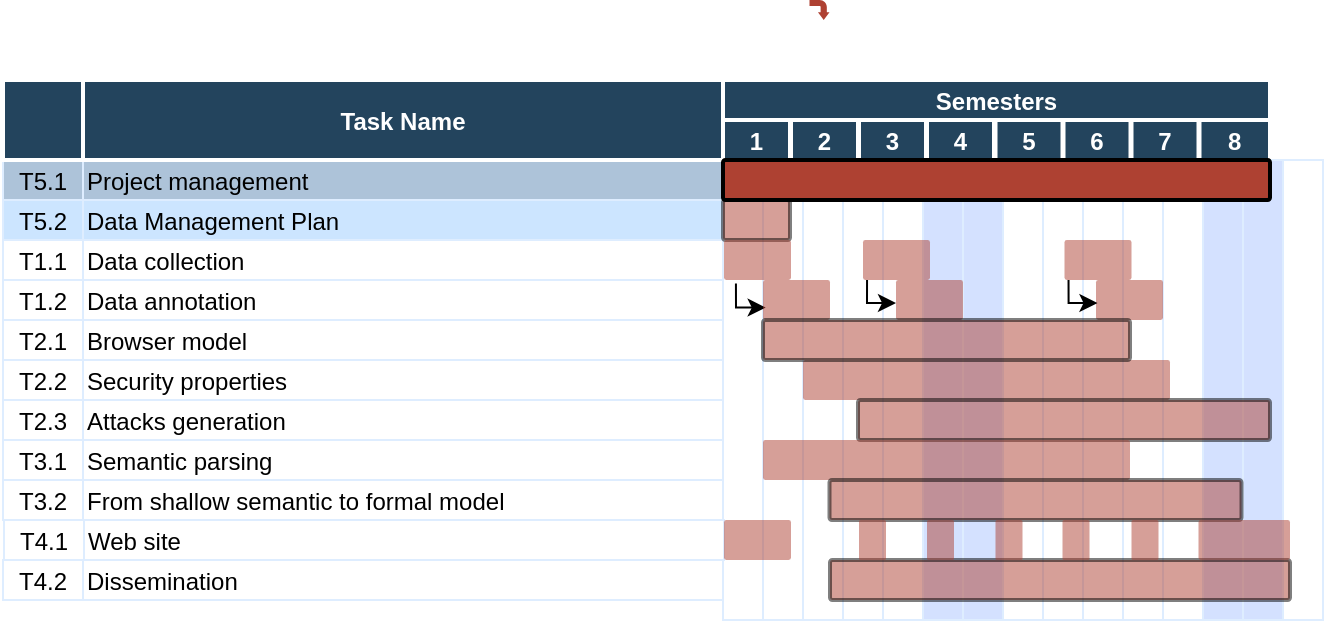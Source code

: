 <mxfile version="13.9.8" type="github">
  <diagram name="Page-1" id="8378b5f6-a2b2-b727-a746-972ab9d02e00">
    <mxGraphModel dx="716" dy="472" grid="1" gridSize="10" guides="1" tooltips="1" connect="0" arrows="1" fold="1" page="1" pageScale="1.5" pageWidth="1169" pageHeight="827" background="#ffffff" math="0" shadow="0">
      <root>
        <mxCell id="0" />
        <mxCell id="1" parent="0" />
        <mxCell id="BeNpnSTio6wCFOVDRi12-287" value="1" style="fillColor=#23445D;strokeColor=#FFFFFF;strokeWidth=2;fontColor=#FFFFFF;fontStyle=1" vertex="1" parent="1">
          <mxGeometry x="686.5" y="360" width="33.5" height="20" as="geometry" />
        </mxCell>
        <mxCell id="BeNpnSTio6wCFOVDRi12-283" value="6" style="fillColor=#23445D;strokeColor=#FFFFFF;strokeWidth=2;fontColor=#FFFFFF;fontStyle=1" vertex="1" parent="1">
          <mxGeometry x="856.75" y="360" width="33.5" height="20" as="geometry" />
        </mxCell>
        <mxCell id="BeNpnSTio6wCFOVDRi12-284" value="5" style="fillColor=#23445D;strokeColor=#FFFFFF;strokeWidth=2;fontColor=#FFFFFF;fontStyle=1" vertex="1" parent="1">
          <mxGeometry x="822.75" y="360" width="33.5" height="20" as="geometry" />
        </mxCell>
        <mxCell id="BeNpnSTio6wCFOVDRi12-285" value="8" style="fillColor=#23445D;strokeColor=#FFFFFF;strokeWidth=2;fontColor=#FFFFFF;fontStyle=1" vertex="1" parent="1">
          <mxGeometry x="924.75" y="360" width="35.25" height="20" as="geometry" />
        </mxCell>
        <mxCell id="BeNpnSTio6wCFOVDRi12-286" value="7" style="fillColor=#23445D;strokeColor=#FFFFFF;strokeWidth=2;fontColor=#FFFFFF;fontStyle=1" vertex="1" parent="1">
          <mxGeometry x="890.75" y="360" width="33.5" height="20" as="geometry" />
        </mxCell>
        <mxCell id="BeNpnSTio6wCFOVDRi12-280" value="2" style="fillColor=#23445D;strokeColor=#FFFFFF;strokeWidth=2;fontColor=#FFFFFF;fontStyle=1" vertex="1" parent="1">
          <mxGeometry x="720.5" y="360" width="33.5" height="20" as="geometry" />
        </mxCell>
        <mxCell id="BeNpnSTio6wCFOVDRi12-281" value="4" style="fillColor=#23445D;strokeColor=#FFFFFF;strokeWidth=2;fontColor=#FFFFFF;fontStyle=1" vertex="1" parent="1">
          <mxGeometry x="788.5" y="360" width="33.5" height="20" as="geometry" />
        </mxCell>
        <mxCell id="BeNpnSTio6wCFOVDRi12-282" value="3" style="fillColor=#23445D;strokeColor=#FFFFFF;strokeWidth=2;fontColor=#FFFFFF;fontStyle=1" vertex="1" parent="1">
          <mxGeometry x="754.5" y="360" width="33.5" height="20" as="geometry" />
        </mxCell>
        <mxCell id="63" value="T5.1" style="strokeColor=#DEEDFF;fillColor=#ADC3D9" parent="1" vertex="1">
          <mxGeometry x="326.5" y="380" width="40" height="20" as="geometry" />
        </mxCell>
        <mxCell id="64" value="Project management" style="align=left;strokeColor=#DEEDFF;fillColor=#ADC3D9" parent="1" vertex="1">
          <mxGeometry x="366.5" y="380" width="320" height="20" as="geometry" />
        </mxCell>
        <mxCell id="68" value="" style="strokeColor=#DEEDFF" parent="1" vertex="1">
          <mxGeometry x="686.5" y="380" width="20" height="230" as="geometry" />
        </mxCell>
        <mxCell id="69" value="T5.2" style="strokeColor=#DEEDFF;fillColor=#CCE5FF" parent="1" vertex="1">
          <mxGeometry x="326.5" y="400.0" width="40" height="20" as="geometry" />
        </mxCell>
        <mxCell id="70" value="Data Management Plan" style="align=left;strokeColor=#DEEDFF;fillColor=#CCE5FF" parent="1" vertex="1">
          <mxGeometry x="366.5" y="400.0" width="320.0" height="20" as="geometry" />
        </mxCell>
        <mxCell id="74" value="T1.1" style="strokeColor=#DEEDFF" parent="1" vertex="1">
          <mxGeometry x="326.5" y="420.0" width="40" height="20" as="geometry" />
        </mxCell>
        <mxCell id="75" value="Data collection" style="align=left;strokeColor=#DEEDFF" parent="1" vertex="1">
          <mxGeometry x="366.5" y="420.0" width="320.0" height="20.0" as="geometry" />
        </mxCell>
        <mxCell id="79" value="T1.2" style="strokeColor=#DEEDFF" parent="1" vertex="1">
          <mxGeometry x="326.5" y="440.0" width="40" height="20" as="geometry" />
        </mxCell>
        <mxCell id="80" value="Data annotation" style="align=left;strokeColor=#DEEDFF" parent="1" vertex="1">
          <mxGeometry x="366.5" y="440.0" width="320" height="20" as="geometry" />
        </mxCell>
        <mxCell id="84" value="T2.1" style="strokeColor=#DEEDFF" parent="1" vertex="1">
          <mxGeometry x="326.5" y="460.0" width="40" height="20" as="geometry" />
        </mxCell>
        <mxCell id="85" value="Browser model" style="align=left;strokeColor=#DEEDFF" parent="1" vertex="1">
          <mxGeometry x="366.5" y="460.0" width="320.0" height="20" as="geometry" />
        </mxCell>
        <mxCell id="89" value="T2.2" style="strokeColor=#DEEDFF" parent="1" vertex="1">
          <mxGeometry x="326.5" y="480.0" width="40" height="20" as="geometry" />
        </mxCell>
        <mxCell id="90" value="Security properties" style="align=left;strokeColor=#DEEDFF" parent="1" vertex="1">
          <mxGeometry x="366.5" y="480.0" width="320.0" height="20" as="geometry" />
        </mxCell>
        <mxCell id="94" value="T2.3" style="strokeColor=#DEEDFF" parent="1" vertex="1">
          <mxGeometry x="326.5" y="500.0" width="40" height="20" as="geometry" />
        </mxCell>
        <mxCell id="95" value="Attacks generation" style="align=left;strokeColor=#DEEDFF" parent="1" vertex="1">
          <mxGeometry x="366.5" y="500.0" width="320.0" height="20" as="geometry" />
        </mxCell>
        <mxCell id="99" value="T3.1" style="strokeColor=#DEEDFF" parent="1" vertex="1">
          <mxGeometry x="326.5" y="520.0" width="40" height="20" as="geometry" />
        </mxCell>
        <mxCell id="100" value="Semantic parsing" style="align=left;strokeColor=#DEEDFF" parent="1" vertex="1">
          <mxGeometry x="366.5" y="520.0" width="320.0" height="20" as="geometry" />
        </mxCell>
        <mxCell id="194" value="" style="strokeColor=#DEEDFF" parent="1" vertex="1">
          <mxGeometry x="706.5" y="380" width="20" height="230" as="geometry" />
        </mxCell>
        <mxCell id="195" value="" style="strokeColor=#DEEDFF" parent="1" vertex="1">
          <mxGeometry x="726.5" y="380" width="20" height="230" as="geometry" />
        </mxCell>
        <mxCell id="196" value="" style="strokeColor=#DEEDFF" parent="1" vertex="1">
          <mxGeometry x="746.5" y="380" width="20" height="230" as="geometry" />
        </mxCell>
        <mxCell id="197" value="" style="strokeColor=#DEEDFF" parent="1" vertex="1">
          <mxGeometry x="766.5" y="380" width="20" height="230" as="geometry" />
        </mxCell>
        <mxCell id="198" value="" style="strokeColor=#DEEDFF;fillColor=#D4E1FF" parent="1" vertex="1">
          <mxGeometry x="786.5" y="380" width="20" height="230" as="geometry" />
        </mxCell>
        <mxCell id="199" value="" style="strokeColor=#DEEDFF;fillColor=#D4E1FF" parent="1" vertex="1">
          <mxGeometry x="806.5" y="380" width="20" height="230" as="geometry" />
        </mxCell>
        <mxCell id="200" value="" style="strokeColor=#DEEDFF" parent="1" vertex="1">
          <mxGeometry x="826.5" y="380" width="20" height="230" as="geometry" />
        </mxCell>
        <mxCell id="201" value="" style="strokeColor=#DEEDFF" parent="1" vertex="1">
          <mxGeometry x="846.5" y="380" width="20" height="230" as="geometry" />
        </mxCell>
        <mxCell id="202" value="" style="strokeColor=#DEEDFF" parent="1" vertex="1">
          <mxGeometry x="866.5" y="380" width="20" height="230" as="geometry" />
        </mxCell>
        <mxCell id="203" value="" style="strokeColor=#DEEDFF" parent="1" vertex="1">
          <mxGeometry x="886.5" y="380" width="20" height="230" as="geometry" />
        </mxCell>
        <mxCell id="204" value="" style="strokeColor=#DEEDFF" parent="1" vertex="1">
          <mxGeometry x="906.5" y="380" width="20" height="230" as="geometry" />
        </mxCell>
        <mxCell id="205" value="" style="strokeColor=#DEEDFF;fillColor=#D4E1FF" parent="1" vertex="1">
          <mxGeometry x="926.5" y="380" width="20" height="230" as="geometry" />
        </mxCell>
        <mxCell id="206" value="" style="strokeColor=#DEEDFF;fillColor=#D4E1FF" parent="1" vertex="1">
          <mxGeometry x="946.5" y="380" width="20" height="230" as="geometry" />
        </mxCell>
        <mxCell id="207" value="" style="strokeColor=#DEEDFF" parent="1" vertex="1">
          <mxGeometry x="966.5" y="380" width="20" height="230" as="geometry" />
        </mxCell>
        <mxCell id="2" value="Task Name" style="fillColor=#23445D;strokeColor=#FFFFFF;strokeWidth=2;fontColor=#FFFFFF;fontStyle=1" parent="1" vertex="1">
          <mxGeometry x="366.5" y="340" width="320" height="40" as="geometry" />
        </mxCell>
        <mxCell id="3" value="" style="fillColor=#23445D;strokeColor=#FFFFFF;strokeWidth=2;fontColor=#FFFFFF;fontStyle=1" parent="1" vertex="1">
          <mxGeometry x="326.5" y="340" width="40" height="40" as="geometry" />
        </mxCell>
        <mxCell id="4" value="Semesters" style="fillColor=#23445D;strokeColor=#FFFFFF;strokeWidth=2;fontColor=#FFFFFF;fontStyle=1" parent="1" vertex="1">
          <mxGeometry x="686.5" y="340" width="273.5" height="20" as="geometry" />
        </mxCell>
        <mxCell id="242" value="" style="shape=mxgraph.flowchart.process;fillColor=#AE4132;strokeColor=#000000;strokeWidth=2;opacity=50" parent="1" vertex="1">
          <mxGeometry x="686.5" y="400" width="33.5" height="20" as="geometry" />
        </mxCell>
        <mxCell id="BeNpnSTio6wCFOVDRi12-294" value="" style="edgeStyle=orthogonalEdgeStyle;rounded=0;orthogonalLoop=1;jettySize=auto;html=1;entryX=0.04;entryY=0.69;entryDx=0;entryDy=0;entryPerimeter=0;exitX=0.178;exitY=1.09;exitDx=0;exitDy=0;exitPerimeter=0;" edge="1" parent="1" source="245" target="BeNpnSTio6wCFOVDRi12-291">
          <mxGeometry relative="1" as="geometry">
            <Array as="points">
              <mxPoint x="693" y="454" />
            </Array>
          </mxGeometry>
        </mxCell>
        <mxCell id="245" value="" style="shape=mxgraph.flowchart.process;fillColor=#AE4132;strokeColor=none;strokeWidth=2;opacity=50" parent="1" vertex="1">
          <mxGeometry x="687" y="420" width="33.5" height="20" as="geometry" />
        </mxCell>
        <mxCell id="250" value="" style="shape=mxgraph.arrows.bent_right_arrow;fillColor=#AE4132;strokeColor=none;strokeWidth=2;direction=south" parent="1" vertex="1">
          <mxGeometry x="729.75" y="300.0" width="10.0" height="10.0" as="geometry" />
        </mxCell>
        <mxCell id="254" value="" style="shape=mxgraph.flowchart.process;fillColor=#AE4132;strokeColor=#000000;strokeWidth=2;opacity=100" parent="1" vertex="1">
          <mxGeometry x="686.5" y="380" width="273.5" height="20" as="geometry" />
        </mxCell>
        <mxCell id="BeNpnSTio6wCFOVDRi12-289" value="" style="shape=mxgraph.flowchart.process;fillColor=#AE4132;strokeColor=none;strokeWidth=2;opacity=50" vertex="1" parent="1">
          <mxGeometry x="756.5" y="420" width="33.5" height="20" as="geometry" />
        </mxCell>
        <mxCell id="BeNpnSTio6wCFOVDRi12-290" value="" style="shape=mxgraph.flowchart.process;fillColor=#AE4132;strokeColor=none;strokeWidth=2;opacity=50" vertex="1" parent="1">
          <mxGeometry x="857.25" y="420" width="33.5" height="20" as="geometry" />
        </mxCell>
        <mxCell id="BeNpnSTio6wCFOVDRi12-291" value="" style="shape=mxgraph.flowchart.process;fillColor=#AE4132;strokeColor=none;strokeWidth=2;opacity=50" vertex="1" parent="1">
          <mxGeometry x="706.5" y="440" width="33.5" height="20" as="geometry" />
        </mxCell>
        <mxCell id="BeNpnSTio6wCFOVDRi12-292" value="" style="shape=mxgraph.flowchart.process;fillColor=#AE4132;strokeColor=none;strokeWidth=2;opacity=50" vertex="1" parent="1">
          <mxGeometry x="773" y="440" width="33.5" height="20" as="geometry" />
        </mxCell>
        <mxCell id="BeNpnSTio6wCFOVDRi12-293" value="" style="shape=mxgraph.flowchart.process;fillColor=#AE4132;strokeColor=none;strokeWidth=2;opacity=50" vertex="1" parent="1">
          <mxGeometry x="873" y="440" width="33.5" height="20" as="geometry" />
        </mxCell>
        <mxCell id="BeNpnSTio6wCFOVDRi12-295" value="" style="edgeStyle=orthogonalEdgeStyle;rounded=0;orthogonalLoop=1;jettySize=auto;html=1;entryX=1.047;entryY=0.141;entryDx=0;entryDy=0;entryPerimeter=0;exitX=0.178;exitY=1.09;exitDx=0;exitDy=0;exitPerimeter=0;" edge="1" parent="1">
          <mxGeometry relative="1" as="geometry">
            <mxPoint x="758.523" y="440.0" as="sourcePoint" />
            <mxPoint x="773.0" y="451.52" as="targetPoint" />
            <Array as="points">
              <mxPoint x="758.56" y="451.2" />
            </Array>
          </mxGeometry>
        </mxCell>
        <mxCell id="BeNpnSTio6wCFOVDRi12-296" value="" style="edgeStyle=orthogonalEdgeStyle;rounded=0;orthogonalLoop=1;jettySize=auto;html=1;entryX=1.047;entryY=0.141;entryDx=0;entryDy=0;entryPerimeter=0;exitX=0.178;exitY=1.09;exitDx=0;exitDy=0;exitPerimeter=0;" edge="1" parent="1">
          <mxGeometry relative="1" as="geometry">
            <mxPoint x="859.263" y="440.0" as="sourcePoint" />
            <mxPoint x="873.74" y="451.52" as="targetPoint" />
            <Array as="points">
              <mxPoint x="859.3" y="451.2" />
            </Array>
          </mxGeometry>
        </mxCell>
        <mxCell id="BeNpnSTio6wCFOVDRi12-297" value="T3.2" style="strokeColor=#DEEDFF" vertex="1" parent="1">
          <mxGeometry x="326.5" y="540.0" width="40" height="20" as="geometry" />
        </mxCell>
        <mxCell id="BeNpnSTio6wCFOVDRi12-298" value="From shallow semantic to formal model" style="align=left;strokeColor=#DEEDFF" vertex="1" parent="1">
          <mxGeometry x="366.5" y="540.0" width="320.0" height="20" as="geometry" />
        </mxCell>
        <mxCell id="BeNpnSTio6wCFOVDRi12-299" value="T4.1" style="strokeColor=#DEEDFF" vertex="1" parent="1">
          <mxGeometry x="327.0" y="560.0" width="40" height="20" as="geometry" />
        </mxCell>
        <mxCell id="BeNpnSTio6wCFOVDRi12-300" value="Web site" style="align=left;strokeColor=#DEEDFF" vertex="1" parent="1">
          <mxGeometry x="367.0" y="560.0" width="320.0" height="20" as="geometry" />
        </mxCell>
        <mxCell id="BeNpnSTio6wCFOVDRi12-301" value="T4.2" style="strokeColor=#DEEDFF" vertex="1" parent="1">
          <mxGeometry x="326.5" y="580.0" width="40" height="20" as="geometry" />
        </mxCell>
        <mxCell id="BeNpnSTio6wCFOVDRi12-302" value="Dissemination" style="align=left;strokeColor=#DEEDFF" vertex="1" parent="1">
          <mxGeometry x="366.5" y="580.0" width="320.0" height="20" as="geometry" />
        </mxCell>
        <mxCell id="BeNpnSTio6wCFOVDRi12-303" value="" style="shape=mxgraph.flowchart.process;fillColor=#AE4132;strokeColor=none;strokeWidth=2;opacity=50" vertex="1" parent="1">
          <mxGeometry x="726.5" y="480" width="183.5" height="20" as="geometry" />
        </mxCell>
        <mxCell id="BeNpnSTio6wCFOVDRi12-304" value="" style="shape=mxgraph.flowchart.process;fillColor=#AE4132;strokeColor=#000000;strokeWidth=2;opacity=50" vertex="1" parent="1">
          <mxGeometry x="706.5" y="460" width="183.5" height="20" as="geometry" />
        </mxCell>
        <mxCell id="BeNpnSTio6wCFOVDRi12-305" value="" style="shape=mxgraph.flowchart.process;fillColor=#AE4132;strokeColor=#000000;strokeWidth=2;opacity=50" vertex="1" parent="1">
          <mxGeometry x="754" y="500" width="206" height="20" as="geometry" />
        </mxCell>
        <mxCell id="BeNpnSTio6wCFOVDRi12-306" value="" style="shape=mxgraph.flowchart.process;fillColor=#AE4132;strokeColor=none;strokeWidth=2;opacity=50" vertex="1" parent="1">
          <mxGeometry x="706.5" y="520" width="183.5" height="20" as="geometry" />
        </mxCell>
        <mxCell id="BeNpnSTio6wCFOVDRi12-307" value="" style="shape=mxgraph.flowchart.process;fillColor=#AE4132;strokeColor=#000000;strokeWidth=2;opacity=50" vertex="1" parent="1">
          <mxGeometry x="739.75" y="540" width="206" height="20" as="geometry" />
        </mxCell>
        <mxCell id="BeNpnSTio6wCFOVDRi12-308" value="" style="shape=mxgraph.flowchart.process;fillColor=#AE4132;strokeColor=none;strokeWidth=2;opacity=50" vertex="1" parent="1">
          <mxGeometry x="687" y="560" width="33.5" height="20" as="geometry" />
        </mxCell>
        <mxCell id="BeNpnSTio6wCFOVDRi12-309" value="" style="shape=mxgraph.flowchart.process;fillColor=#AE4132;strokeColor=#000000;strokeWidth=2;opacity=50" vertex="1" parent="1">
          <mxGeometry x="740" y="580" width="230" height="20" as="geometry" />
        </mxCell>
        <mxCell id="BeNpnSTio6wCFOVDRi12-310" value="" style="shape=mxgraph.flowchart.process;fillColor=#AE4132;strokeColor=none;strokeWidth=2;opacity=50" vertex="1" parent="1">
          <mxGeometry x="754.5" y="560" width="13.5" height="20" as="geometry" />
        </mxCell>
        <mxCell id="BeNpnSTio6wCFOVDRi12-311" value="" style="shape=mxgraph.flowchart.process;fillColor=#AE4132;strokeColor=none;strokeWidth=2;opacity=50" vertex="1" parent="1">
          <mxGeometry x="788.5" y="560" width="13.5" height="20" as="geometry" />
        </mxCell>
        <mxCell id="BeNpnSTio6wCFOVDRi12-312" value="" style="shape=mxgraph.flowchart.process;fillColor=#AE4132;strokeColor=none;strokeWidth=2;opacity=50" vertex="1" parent="1">
          <mxGeometry x="822.75" y="560" width="13.5" height="20" as="geometry" />
        </mxCell>
        <mxCell id="BeNpnSTio6wCFOVDRi12-313" value="" style="shape=mxgraph.flowchart.process;fillColor=#AE4132;strokeColor=none;strokeWidth=2;opacity=50" vertex="1" parent="1">
          <mxGeometry x="856.25" y="560" width="13.5" height="20" as="geometry" />
        </mxCell>
        <mxCell id="BeNpnSTio6wCFOVDRi12-314" value="" style="shape=mxgraph.flowchart.process;fillColor=#AE4132;strokeColor=none;strokeWidth=2;opacity=50" vertex="1" parent="1">
          <mxGeometry x="890.75" y="560" width="13.5" height="20" as="geometry" />
        </mxCell>
        <mxCell id="BeNpnSTio6wCFOVDRi12-315" value="" style="shape=mxgraph.flowchart.process;fillColor=#AE4132;strokeColor=none;strokeWidth=2;opacity=50" vertex="1" parent="1">
          <mxGeometry x="924.25" y="560" width="45.75" height="20" as="geometry" />
        </mxCell>
      </root>
    </mxGraphModel>
  </diagram>
</mxfile>
